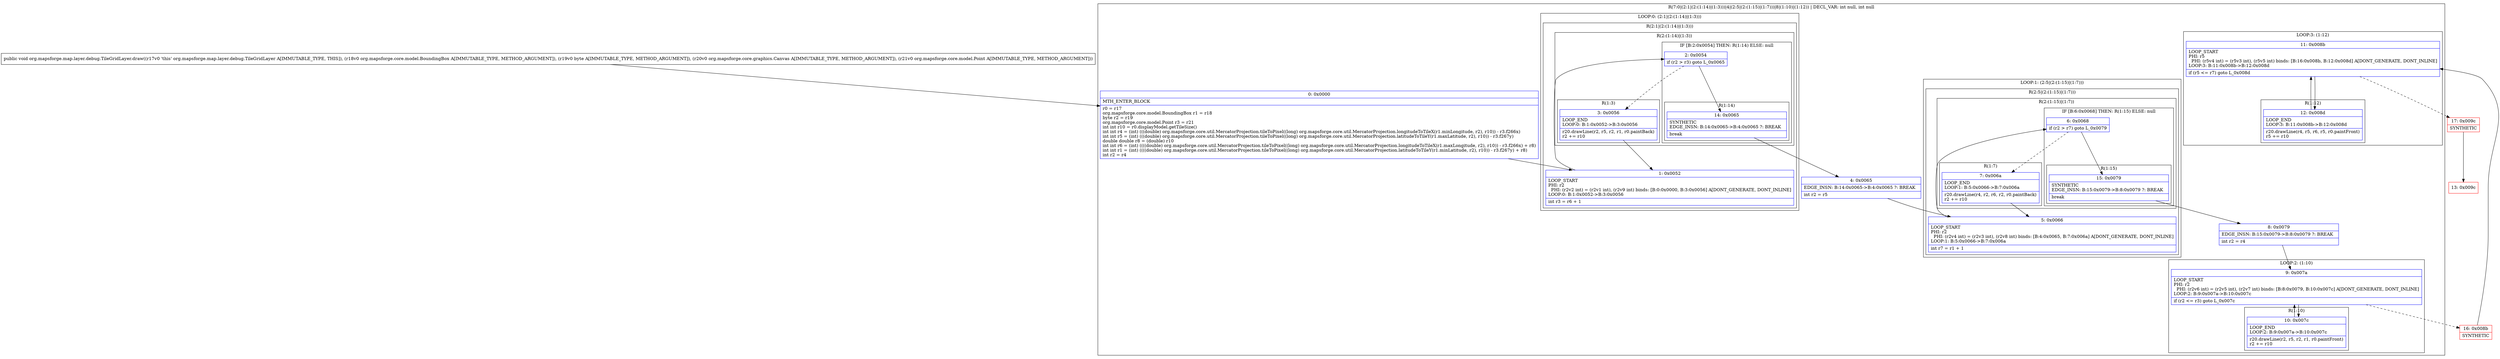 digraph "CFG fororg.mapsforge.map.layer.debug.TileGridLayer.draw(Lorg\/mapsforge\/core\/model\/BoundingBox;BLorg\/mapsforge\/core\/graphics\/Canvas;Lorg\/mapsforge\/core\/model\/Point;)V" {
subgraph cluster_Region_788931979 {
label = "R(7:0|(2:1|(2:(1:14)|(1:3)))|4|(2:5|(2:(1:15)|(1:7)))|8|(1:10)|(1:12)) | DECL_VAR: int null, int null\l";
node [shape=record,color=blue];
Node_0 [shape=record,label="{0\:\ 0x0000|MTH_ENTER_BLOCK\l|r0 = r17\lorg.mapsforge.core.model.BoundingBox r1 = r18\lbyte r2 = r19\lorg.mapsforge.core.model.Point r3 = r21\lint int r10 = r0.displayModel.getTileSize()\lint int r4 = (int) (((double) org.mapsforge.core.util.MercatorProjection.tileToPixel((long) org.mapsforge.core.util.MercatorProjection.longitudeToTileX(r1.minLongitude, r2), r10)) \- r3.f266x)\lint int r5 = (int) (((double) org.mapsforge.core.util.MercatorProjection.tileToPixel((long) org.mapsforge.core.util.MercatorProjection.latitudeToTileY(r1.maxLatitude, r2), r10)) \- r3.f267y)\ldouble double r8 = (double) r10\lint int r6 = (int) ((((double) org.mapsforge.core.util.MercatorProjection.tileToPixel((long) org.mapsforge.core.util.MercatorProjection.longitudeToTileX(r1.maxLongitude, r2), r10)) \- r3.f266x) + r8)\lint int r1 = (int) ((((double) org.mapsforge.core.util.MercatorProjection.tileToPixel((long) org.mapsforge.core.util.MercatorProjection.latitudeToTileY(r1.minLatitude, r2), r10)) \- r3.f267y) + r8)\lint r2 = r4\l}"];
subgraph cluster_LoopRegion_1591699662 {
label = "LOOP:0: (2:1|(2:(1:14)|(1:3)))";
node [shape=record,color=blue];
subgraph cluster_Region_274958694 {
label = "R(2:1|(2:(1:14)|(1:3)))";
node [shape=record,color=blue];
Node_1 [shape=record,label="{1\:\ 0x0052|LOOP_START\lPHI: r2 \l  PHI: (r2v2 int) = (r2v1 int), (r2v9 int) binds: [B:0:0x0000, B:3:0x0056] A[DONT_GENERATE, DONT_INLINE]\lLOOP:0: B:1:0x0052\-\>B:3:0x0056\l|int r3 = r6 + 1\l}"];
subgraph cluster_Region_202161620 {
label = "R(2:(1:14)|(1:3))";
node [shape=record,color=blue];
subgraph cluster_IfRegion_12100924 {
label = "IF [B:2:0x0054] THEN: R(1:14) ELSE: null";
node [shape=record,color=blue];
Node_2 [shape=record,label="{2\:\ 0x0054|if (r2 \> r3) goto L_0x0065\l}"];
subgraph cluster_Region_1984319798 {
label = "R(1:14)";
node [shape=record,color=blue];
Node_14 [shape=record,label="{14\:\ 0x0065|SYNTHETIC\lEDGE_INSN: B:14:0x0065\-\>B:4:0x0065 ?: BREAK  \l|break\l}"];
}
}
subgraph cluster_Region_1930606424 {
label = "R(1:3)";
node [shape=record,color=blue];
Node_3 [shape=record,label="{3\:\ 0x0056|LOOP_END\lLOOP:0: B:1:0x0052\-\>B:3:0x0056\l|r20.drawLine(r2, r5, r2, r1, r0.paintBack)\lr2 += r10\l}"];
}
}
}
}
Node_4 [shape=record,label="{4\:\ 0x0065|EDGE_INSN: B:14:0x0065\-\>B:4:0x0065 ?: BREAK  \l|int r2 = r5\l}"];
subgraph cluster_LoopRegion_812983719 {
label = "LOOP:1: (2:5|(2:(1:15)|(1:7)))";
node [shape=record,color=blue];
subgraph cluster_Region_1825313481 {
label = "R(2:5|(2:(1:15)|(1:7)))";
node [shape=record,color=blue];
Node_5 [shape=record,label="{5\:\ 0x0066|LOOP_START\lPHI: r2 \l  PHI: (r2v4 int) = (r2v3 int), (r2v8 int) binds: [B:4:0x0065, B:7:0x006a] A[DONT_GENERATE, DONT_INLINE]\lLOOP:1: B:5:0x0066\-\>B:7:0x006a\l|int r7 = r1 + 1\l}"];
subgraph cluster_Region_357147263 {
label = "R(2:(1:15)|(1:7))";
node [shape=record,color=blue];
subgraph cluster_IfRegion_460926750 {
label = "IF [B:6:0x0068] THEN: R(1:15) ELSE: null";
node [shape=record,color=blue];
Node_6 [shape=record,label="{6\:\ 0x0068|if (r2 \> r7) goto L_0x0079\l}"];
subgraph cluster_Region_2084720415 {
label = "R(1:15)";
node [shape=record,color=blue];
Node_15 [shape=record,label="{15\:\ 0x0079|SYNTHETIC\lEDGE_INSN: B:15:0x0079\-\>B:8:0x0079 ?: BREAK  \l|break\l}"];
}
}
subgraph cluster_Region_645760014 {
label = "R(1:7)";
node [shape=record,color=blue];
Node_7 [shape=record,label="{7\:\ 0x006a|LOOP_END\lLOOP:1: B:5:0x0066\-\>B:7:0x006a\l|r20.drawLine(r4, r2, r6, r2, r0.paintBack)\lr2 += r10\l}"];
}
}
}
}
Node_8 [shape=record,label="{8\:\ 0x0079|EDGE_INSN: B:15:0x0079\-\>B:8:0x0079 ?: BREAK  \l|int r2 = r4\l}"];
subgraph cluster_LoopRegion_1660180945 {
label = "LOOP:2: (1:10)";
node [shape=record,color=blue];
Node_9 [shape=record,label="{9\:\ 0x007a|LOOP_START\lPHI: r2 \l  PHI: (r2v6 int) = (r2v5 int), (r2v7 int) binds: [B:8:0x0079, B:10:0x007c] A[DONT_GENERATE, DONT_INLINE]\lLOOP:2: B:9:0x007a\-\>B:10:0x007c\l|if (r2 \<= r3) goto L_0x007c\l}"];
subgraph cluster_Region_2092962425 {
label = "R(1:10)";
node [shape=record,color=blue];
Node_10 [shape=record,label="{10\:\ 0x007c|LOOP_END\lLOOP:2: B:9:0x007a\-\>B:10:0x007c\l|r20.drawLine(r2, r5, r2, r1, r0.paintFront)\lr2 += r10\l}"];
}
}
subgraph cluster_LoopRegion_1343846501 {
label = "LOOP:3: (1:12)";
node [shape=record,color=blue];
Node_11 [shape=record,label="{11\:\ 0x008b|LOOP_START\lPHI: r5 \l  PHI: (r5v4 int) = (r5v3 int), (r5v5 int) binds: [B:16:0x008b, B:12:0x008d] A[DONT_GENERATE, DONT_INLINE]\lLOOP:3: B:11:0x008b\-\>B:12:0x008d\l|if (r5 \<= r7) goto L_0x008d\l}"];
subgraph cluster_Region_445567694 {
label = "R(1:12)";
node [shape=record,color=blue];
Node_12 [shape=record,label="{12\:\ 0x008d|LOOP_END\lLOOP:3: B:11:0x008b\-\>B:12:0x008d\l|r20.drawLine(r4, r5, r6, r5, r0.paintFront)\lr5 += r10\l}"];
}
}
}
Node_13 [shape=record,color=red,label="{13\:\ 0x009c}"];
Node_16 [shape=record,color=red,label="{16\:\ 0x008b|SYNTHETIC\l}"];
Node_17 [shape=record,color=red,label="{17\:\ 0x009c|SYNTHETIC\l}"];
MethodNode[shape=record,label="{public void org.mapsforge.map.layer.debug.TileGridLayer.draw((r17v0 'this' org.mapsforge.map.layer.debug.TileGridLayer A[IMMUTABLE_TYPE, THIS]), (r18v0 org.mapsforge.core.model.BoundingBox A[IMMUTABLE_TYPE, METHOD_ARGUMENT]), (r19v0 byte A[IMMUTABLE_TYPE, METHOD_ARGUMENT]), (r20v0 org.mapsforge.core.graphics.Canvas A[IMMUTABLE_TYPE, METHOD_ARGUMENT]), (r21v0 org.mapsforge.core.model.Point A[IMMUTABLE_TYPE, METHOD_ARGUMENT])) }"];
MethodNode -> Node_0;
Node_0 -> Node_1;
Node_1 -> Node_2;
Node_2 -> Node_3[style=dashed];
Node_2 -> Node_14;
Node_14 -> Node_4;
Node_3 -> Node_1;
Node_4 -> Node_5;
Node_5 -> Node_6;
Node_6 -> Node_7[style=dashed];
Node_6 -> Node_15;
Node_15 -> Node_8;
Node_7 -> Node_5;
Node_8 -> Node_9;
Node_9 -> Node_10;
Node_9 -> Node_16[style=dashed];
Node_10 -> Node_9;
Node_11 -> Node_12;
Node_11 -> Node_17[style=dashed];
Node_12 -> Node_11;
Node_16 -> Node_11;
Node_17 -> Node_13;
}

